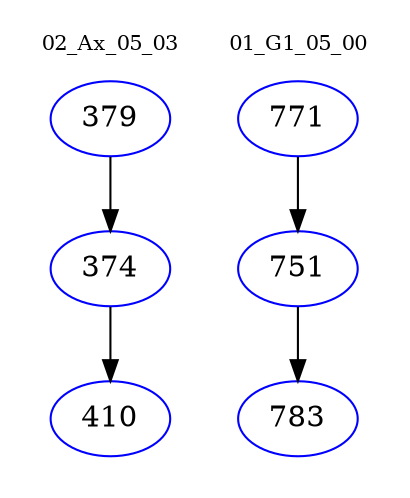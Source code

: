 digraph{
subgraph cluster_0 {
color = white
label = "02_Ax_05_03";
fontsize=10;
T0_379 [label="379", color="blue"]
T0_379 -> T0_374 [color="black"]
T0_374 [label="374", color="blue"]
T0_374 -> T0_410 [color="black"]
T0_410 [label="410", color="blue"]
}
subgraph cluster_1 {
color = white
label = "01_G1_05_00";
fontsize=10;
T1_771 [label="771", color="blue"]
T1_771 -> T1_751 [color="black"]
T1_751 [label="751", color="blue"]
T1_751 -> T1_783 [color="black"]
T1_783 [label="783", color="blue"]
}
}
